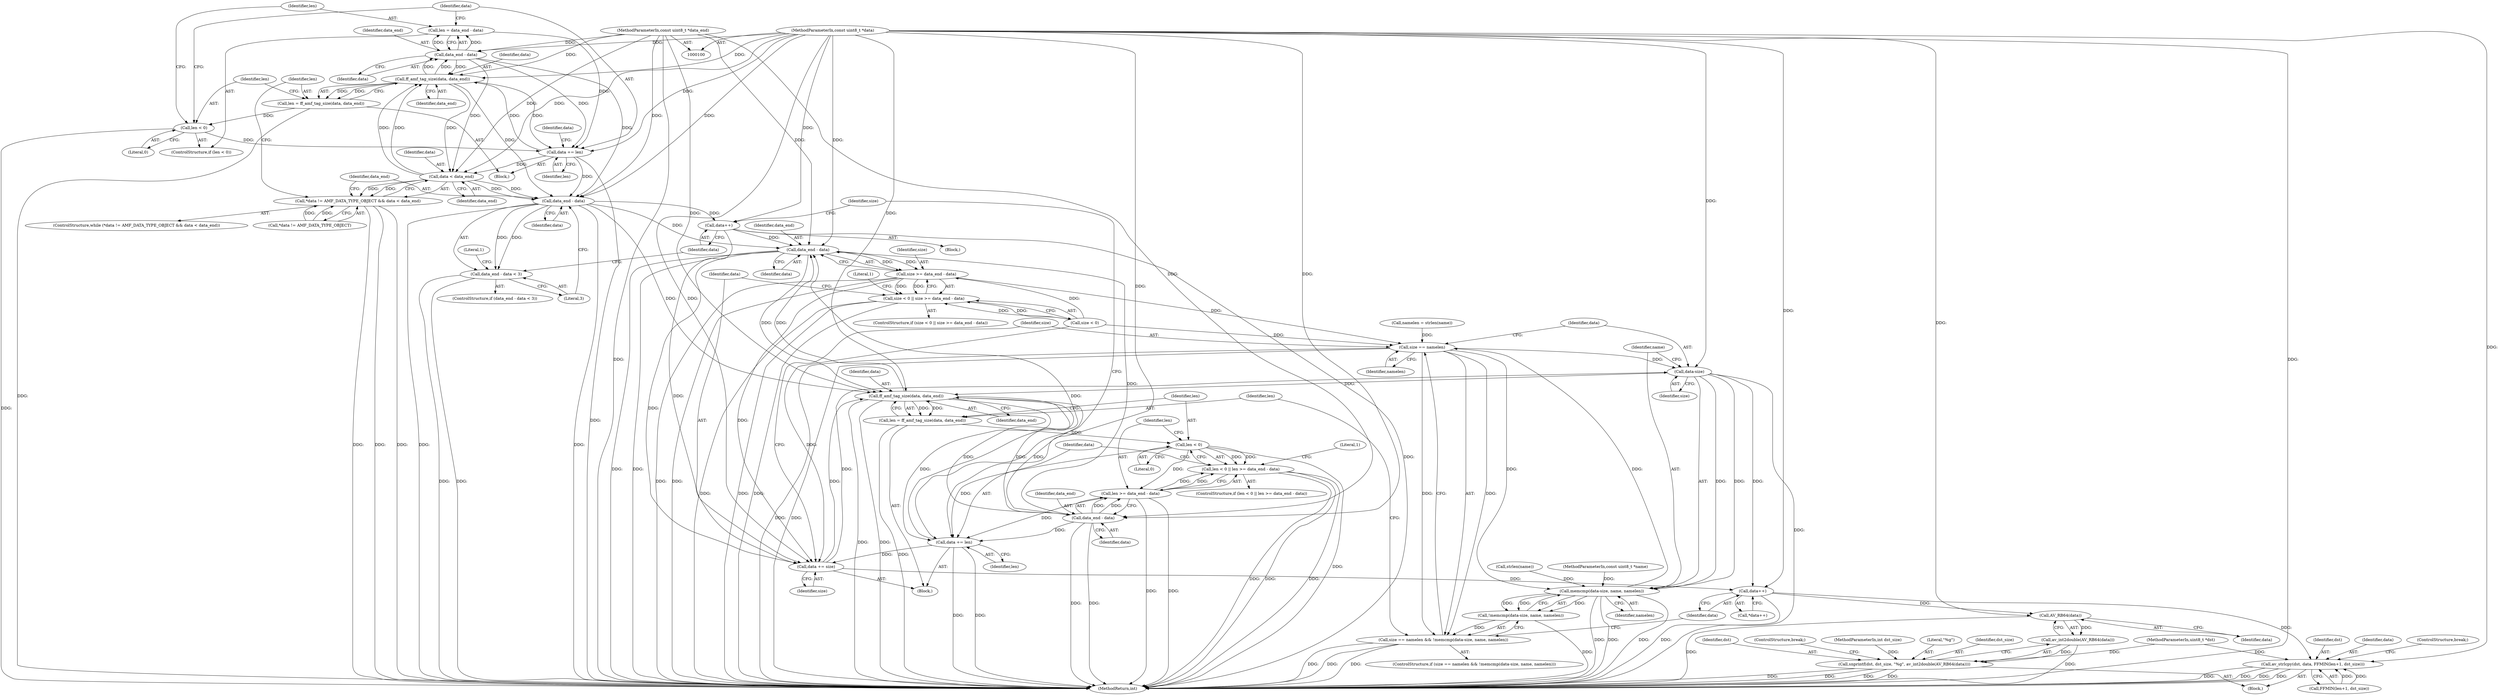 digraph "1_FFmpeg_ffcc82219cef0928bed2d558b19ef6ea35634130@integer" {
"1000132" [label="(Call,len = data_end - data)"];
"1000134" [label="(Call,data_end - data)"];
"1000125" [label="(Call,ff_amf_tag_size(data, data_end))"];
"1000137" [label="(Call,data += len)"];
"1000129" [label="(Call,len < 0)"];
"1000123" [label="(Call,len = ff_amf_tag_size(data, data_end))"];
"1000132" [label="(Call,len = data_end - data)"];
"1000101" [label="(MethodParameterIn,const uint8_t *data)"];
"1000119" [label="(Call,data < data_end)"];
"1000102" [label="(MethodParameterIn,const uint8_t *data_end)"];
"1000114" [label="(Call,*data != AMF_DATA_TYPE_OBJECT && data < data_end)"];
"1000142" [label="(Call,data_end - data)"];
"1000141" [label="(Call,data_end - data < 3)"];
"1000149" [label="(Call,data++)"];
"1000170" [label="(Call,data_end - data)"];
"1000168" [label="(Call,size >= data_end - data)"];
"1000164" [label="(Call,size < 0 || size >= data_end - data)"];
"1000176" [label="(Call,data += size)"];
"1000186" [label="(Call,data-size)"];
"1000185" [label="(Call,memcmp(data-size, name, namelen))"];
"1000181" [label="(Call,size == namelen)"];
"1000180" [label="(Call,size == namelen && !memcmp(data-size, name, namelen))"];
"1000184" [label="(Call,!memcmp(data-size, name, namelen))"];
"1000194" [label="(Call,data++)"];
"1000203" [label="(Call,AV_RB64(data))"];
"1000202" [label="(Call,av_int2double(AV_RB64(data)))"];
"1000198" [label="(Call,snprintf(dst, dst_size, \"%g\", av_int2double(AV_RB64(data))))"];
"1000223" [label="(Call,av_strlcpy(dst, data, FFMIN(len+1, dst_size)))"];
"1000240" [label="(Call,ff_amf_tag_size(data, data_end))"];
"1000238" [label="(Call,len = ff_amf_tag_size(data, data_end))"];
"1000245" [label="(Call,len < 0)"];
"1000244" [label="(Call,len < 0 || len >= data_end - data)"];
"1000248" [label="(Call,len >= data_end - data)"];
"1000256" [label="(Call,data += len)"];
"1000250" [label="(Call,data_end - data)"];
"1000204" [label="(Identifier,data)"];
"1000170" [label="(Call,data_end - data)"];
"1000257" [label="(Identifier,data)"];
"1000149" [label="(Call,data++)"];
"1000180" [label="(Call,size == namelen && !memcmp(data-size, name, namelen))"];
"1000194" [label="(Call,data++)"];
"1000255" [label="(Literal,1)"];
"1000198" [label="(Call,snprintf(dst, dst_size, \"%g\", av_int2double(AV_RB64(data))))"];
"1000176" [label="(Call,data += size)"];
"1000144" [label="(Identifier,data)"];
"1000150" [label="(Identifier,data)"];
"1000145" [label="(Literal,3)"];
"1000248" [label="(Call,len >= data_end - data)"];
"1000181" [label="(Call,size == namelen)"];
"1000190" [label="(Identifier,namelen)"];
"1000126" [label="(Identifier,data)"];
"1000119" [label="(Call,data < data_end)"];
"1000256" [label="(Call,data += len)"];
"1000121" [label="(Identifier,data_end)"];
"1000132" [label="(Call,len = data_end - data)"];
"1000133" [label="(Identifier,len)"];
"1000102" [label="(MethodParameterIn,const uint8_t *data_end)"];
"1000139" [label="(Identifier,len)"];
"1000137" [label="(Call,data += len)"];
"1000238" [label="(Call,len = ff_amf_tag_size(data, data_end))"];
"1000165" [label="(Call,size < 0)"];
"1000239" [label="(Identifier,len)"];
"1000183" [label="(Identifier,namelen)"];
"1000141" [label="(Call,data_end - data < 3)"];
"1000244" [label="(Call,len < 0 || len >= data_end - data)"];
"1000258" [label="(Identifier,len)"];
"1000202" [label="(Call,av_int2double(AV_RB64(data)))"];
"1000251" [label="(Identifier,data_end)"];
"1000193" [label="(Call,*data++)"];
"1000177" [label="(Identifier,data)"];
"1000127" [label="(Identifier,data_end)"];
"1000224" [label="(Identifier,dst)"];
"1000188" [label="(Identifier,size)"];
"1000124" [label="(Identifier,len)"];
"1000199" [label="(Identifier,dst)"];
"1000226" [label="(Call,FFMIN(len+1, dst_size))"];
"1000185" [label="(Call,memcmp(data-size, name, namelen))"];
"1000120" [label="(Identifier,data)"];
"1000242" [label="(Identifier,data_end)"];
"1000171" [label="(Identifier,data_end)"];
"1000243" [label="(ControlStructure,if (len < 0 || len >= data_end - data))"];
"1000101" [label="(MethodParameterIn,const uint8_t *data)"];
"1000175" [label="(Literal,1)"];
"1000247" [label="(Literal,0)"];
"1000249" [label="(Identifier,len)"];
"1000246" [label="(Identifier,len)"];
"1000196" [label="(Block,)"];
"1000225" [label="(Identifier,data)"];
"1000125" [label="(Call,ff_amf_tag_size(data, data_end))"];
"1000195" [label="(Identifier,data)"];
"1000182" [label="(Identifier,size)"];
"1000223" [label="(Call,av_strlcpy(dst, data, FFMIN(len+1, dst_size)))"];
"1000122" [label="(Block,)"];
"1000179" [label="(ControlStructure,if (size == namelen && !memcmp(data-size, name, namelen)))"];
"1000250" [label="(Call,data_end - data)"];
"1000189" [label="(Identifier,name)"];
"1000241" [label="(Identifier,data)"];
"1000205" [label="(ControlStructure,break;)"];
"1000240" [label="(Call,ff_amf_tag_size(data, data_end))"];
"1000129" [label="(Call,len < 0)"];
"1000110" [label="(Call,strlen(name))"];
"1000187" [label="(Identifier,data)"];
"1000148" [label="(Literal,1)"];
"1000184" [label="(Call,!memcmp(data-size, name, namelen))"];
"1000113" [label="(ControlStructure,while (*data != AMF_DATA_TYPE_OBJECT && data < data_end))"];
"1000231" [label="(ControlStructure,break;)"];
"1000117" [label="(Identifier,data)"];
"1000142" [label="(Call,data_end - data)"];
"1000169" [label="(Identifier,size)"];
"1000115" [label="(Call,*data != AMF_DATA_TYPE_OBJECT)"];
"1000143" [label="(Identifier,data_end)"];
"1000128" [label="(ControlStructure,if (len < 0))"];
"1000186" [label="(Call,data-size)"];
"1000105" [label="(MethodParameterIn,int dst_size)"];
"1000135" [label="(Identifier,data_end)"];
"1000164" [label="(Call,size < 0 || size >= data_end - data)"];
"1000138" [label="(Identifier,data)"];
"1000104" [label="(MethodParameterIn,uint8_t *dst)"];
"1000155" [label="(Identifier,size)"];
"1000203" [label="(Call,AV_RB64(data))"];
"1000262" [label="(MethodReturn,int)"];
"1000163" [label="(ControlStructure,if (size < 0 || size >= data_end - data))"];
"1000201" [label="(Literal,\"%g\")"];
"1000245" [label="(Call,len < 0)"];
"1000123" [label="(Call,len = ff_amf_tag_size(data, data_end))"];
"1000136" [label="(Identifier,data)"];
"1000114" [label="(Call,*data != AMF_DATA_TYPE_OBJECT && data < data_end)"];
"1000200" [label="(Identifier,dst_size)"];
"1000152" [label="(Block,)"];
"1000106" [label="(Block,)"];
"1000103" [label="(MethodParameterIn,const uint8_t *name)"];
"1000178" [label="(Identifier,size)"];
"1000252" [label="(Identifier,data)"];
"1000130" [label="(Identifier,len)"];
"1000108" [label="(Call,namelen = strlen(name))"];
"1000140" [label="(ControlStructure,if (data_end - data < 3))"];
"1000134" [label="(Call,data_end - data)"];
"1000168" [label="(Call,size >= data_end - data)"];
"1000172" [label="(Identifier,data)"];
"1000131" [label="(Literal,0)"];
"1000132" -> "1000128"  [label="AST: "];
"1000132" -> "1000134"  [label="CFG: "];
"1000133" -> "1000132"  [label="AST: "];
"1000134" -> "1000132"  [label="AST: "];
"1000138" -> "1000132"  [label="CFG: "];
"1000134" -> "1000132"  [label="DDG: "];
"1000134" -> "1000132"  [label="DDG: "];
"1000132" -> "1000137"  [label="DDG: "];
"1000134" -> "1000136"  [label="CFG: "];
"1000135" -> "1000134"  [label="AST: "];
"1000136" -> "1000134"  [label="AST: "];
"1000134" -> "1000119"  [label="DDG: "];
"1000134" -> "1000125"  [label="DDG: "];
"1000125" -> "1000134"  [label="DDG: "];
"1000125" -> "1000134"  [label="DDG: "];
"1000102" -> "1000134"  [label="DDG: "];
"1000101" -> "1000134"  [label="DDG: "];
"1000134" -> "1000137"  [label="DDG: "];
"1000134" -> "1000142"  [label="DDG: "];
"1000125" -> "1000123"  [label="AST: "];
"1000125" -> "1000127"  [label="CFG: "];
"1000126" -> "1000125"  [label="AST: "];
"1000127" -> "1000125"  [label="AST: "];
"1000123" -> "1000125"  [label="CFG: "];
"1000125" -> "1000119"  [label="DDG: "];
"1000125" -> "1000123"  [label="DDG: "];
"1000125" -> "1000123"  [label="DDG: "];
"1000137" -> "1000125"  [label="DDG: "];
"1000119" -> "1000125"  [label="DDG: "];
"1000119" -> "1000125"  [label="DDG: "];
"1000101" -> "1000125"  [label="DDG: "];
"1000102" -> "1000125"  [label="DDG: "];
"1000125" -> "1000137"  [label="DDG: "];
"1000125" -> "1000142"  [label="DDG: "];
"1000137" -> "1000122"  [label="AST: "];
"1000137" -> "1000139"  [label="CFG: "];
"1000138" -> "1000137"  [label="AST: "];
"1000139" -> "1000137"  [label="AST: "];
"1000117" -> "1000137"  [label="CFG: "];
"1000137" -> "1000262"  [label="DDG: "];
"1000137" -> "1000119"  [label="DDG: "];
"1000129" -> "1000137"  [label="DDG: "];
"1000101" -> "1000137"  [label="DDG: "];
"1000137" -> "1000142"  [label="DDG: "];
"1000129" -> "1000128"  [label="AST: "];
"1000129" -> "1000131"  [label="CFG: "];
"1000130" -> "1000129"  [label="AST: "];
"1000131" -> "1000129"  [label="AST: "];
"1000133" -> "1000129"  [label="CFG: "];
"1000138" -> "1000129"  [label="CFG: "];
"1000129" -> "1000262"  [label="DDG: "];
"1000123" -> "1000129"  [label="DDG: "];
"1000123" -> "1000122"  [label="AST: "];
"1000124" -> "1000123"  [label="AST: "];
"1000130" -> "1000123"  [label="CFG: "];
"1000123" -> "1000262"  [label="DDG: "];
"1000101" -> "1000100"  [label="AST: "];
"1000101" -> "1000262"  [label="DDG: "];
"1000101" -> "1000119"  [label="DDG: "];
"1000101" -> "1000142"  [label="DDG: "];
"1000101" -> "1000149"  [label="DDG: "];
"1000101" -> "1000170"  [label="DDG: "];
"1000101" -> "1000176"  [label="DDG: "];
"1000101" -> "1000186"  [label="DDG: "];
"1000101" -> "1000194"  [label="DDG: "];
"1000101" -> "1000203"  [label="DDG: "];
"1000101" -> "1000223"  [label="DDG: "];
"1000101" -> "1000240"  [label="DDG: "];
"1000101" -> "1000250"  [label="DDG: "];
"1000101" -> "1000256"  [label="DDG: "];
"1000119" -> "1000114"  [label="AST: "];
"1000119" -> "1000121"  [label="CFG: "];
"1000120" -> "1000119"  [label="AST: "];
"1000121" -> "1000119"  [label="AST: "];
"1000114" -> "1000119"  [label="CFG: "];
"1000119" -> "1000114"  [label="DDG: "];
"1000119" -> "1000114"  [label="DDG: "];
"1000102" -> "1000119"  [label="DDG: "];
"1000119" -> "1000142"  [label="DDG: "];
"1000119" -> "1000142"  [label="DDG: "];
"1000102" -> "1000100"  [label="AST: "];
"1000102" -> "1000262"  [label="DDG: "];
"1000102" -> "1000142"  [label="DDG: "];
"1000102" -> "1000170"  [label="DDG: "];
"1000102" -> "1000240"  [label="DDG: "];
"1000102" -> "1000250"  [label="DDG: "];
"1000114" -> "1000113"  [label="AST: "];
"1000114" -> "1000115"  [label="CFG: "];
"1000115" -> "1000114"  [label="AST: "];
"1000124" -> "1000114"  [label="CFG: "];
"1000143" -> "1000114"  [label="CFG: "];
"1000114" -> "1000262"  [label="DDG: "];
"1000114" -> "1000262"  [label="DDG: "];
"1000114" -> "1000262"  [label="DDG: "];
"1000115" -> "1000114"  [label="DDG: "];
"1000115" -> "1000114"  [label="DDG: "];
"1000142" -> "1000141"  [label="AST: "];
"1000142" -> "1000144"  [label="CFG: "];
"1000143" -> "1000142"  [label="AST: "];
"1000144" -> "1000142"  [label="AST: "];
"1000145" -> "1000142"  [label="CFG: "];
"1000142" -> "1000262"  [label="DDG: "];
"1000142" -> "1000262"  [label="DDG: "];
"1000142" -> "1000141"  [label="DDG: "];
"1000142" -> "1000141"  [label="DDG: "];
"1000142" -> "1000149"  [label="DDG: "];
"1000142" -> "1000170"  [label="DDG: "];
"1000142" -> "1000240"  [label="DDG: "];
"1000141" -> "1000140"  [label="AST: "];
"1000141" -> "1000145"  [label="CFG: "];
"1000145" -> "1000141"  [label="AST: "];
"1000148" -> "1000141"  [label="CFG: "];
"1000150" -> "1000141"  [label="CFG: "];
"1000141" -> "1000262"  [label="DDG: "];
"1000141" -> "1000262"  [label="DDG: "];
"1000149" -> "1000106"  [label="AST: "];
"1000149" -> "1000150"  [label="CFG: "];
"1000150" -> "1000149"  [label="AST: "];
"1000155" -> "1000149"  [label="CFG: "];
"1000149" -> "1000262"  [label="DDG: "];
"1000149" -> "1000170"  [label="DDG: "];
"1000149" -> "1000176"  [label="DDG: "];
"1000170" -> "1000168"  [label="AST: "];
"1000170" -> "1000172"  [label="CFG: "];
"1000171" -> "1000170"  [label="AST: "];
"1000172" -> "1000170"  [label="AST: "];
"1000168" -> "1000170"  [label="CFG: "];
"1000170" -> "1000262"  [label="DDG: "];
"1000170" -> "1000262"  [label="DDG: "];
"1000170" -> "1000168"  [label="DDG: "];
"1000170" -> "1000168"  [label="DDG: "];
"1000250" -> "1000170"  [label="DDG: "];
"1000240" -> "1000170"  [label="DDG: "];
"1000256" -> "1000170"  [label="DDG: "];
"1000170" -> "1000176"  [label="DDG: "];
"1000170" -> "1000240"  [label="DDG: "];
"1000168" -> "1000164"  [label="AST: "];
"1000169" -> "1000168"  [label="AST: "];
"1000164" -> "1000168"  [label="CFG: "];
"1000168" -> "1000262"  [label="DDG: "];
"1000168" -> "1000262"  [label="DDG: "];
"1000168" -> "1000164"  [label="DDG: "];
"1000168" -> "1000164"  [label="DDG: "];
"1000165" -> "1000168"  [label="DDG: "];
"1000168" -> "1000176"  [label="DDG: "];
"1000168" -> "1000181"  [label="DDG: "];
"1000164" -> "1000163"  [label="AST: "];
"1000164" -> "1000165"  [label="CFG: "];
"1000165" -> "1000164"  [label="AST: "];
"1000175" -> "1000164"  [label="CFG: "];
"1000177" -> "1000164"  [label="CFG: "];
"1000164" -> "1000262"  [label="DDG: "];
"1000164" -> "1000262"  [label="DDG: "];
"1000164" -> "1000262"  [label="DDG: "];
"1000165" -> "1000164"  [label="DDG: "];
"1000165" -> "1000164"  [label="DDG: "];
"1000176" -> "1000152"  [label="AST: "];
"1000176" -> "1000178"  [label="CFG: "];
"1000177" -> "1000176"  [label="AST: "];
"1000178" -> "1000176"  [label="AST: "];
"1000182" -> "1000176"  [label="CFG: "];
"1000165" -> "1000176"  [label="DDG: "];
"1000256" -> "1000176"  [label="DDG: "];
"1000176" -> "1000186"  [label="DDG: "];
"1000176" -> "1000194"  [label="DDG: "];
"1000176" -> "1000240"  [label="DDG: "];
"1000186" -> "1000185"  [label="AST: "];
"1000186" -> "1000188"  [label="CFG: "];
"1000187" -> "1000186"  [label="AST: "];
"1000188" -> "1000186"  [label="AST: "];
"1000189" -> "1000186"  [label="CFG: "];
"1000186" -> "1000262"  [label="DDG: "];
"1000186" -> "1000185"  [label="DDG: "];
"1000186" -> "1000185"  [label="DDG: "];
"1000181" -> "1000186"  [label="DDG: "];
"1000186" -> "1000194"  [label="DDG: "];
"1000186" -> "1000240"  [label="DDG: "];
"1000185" -> "1000184"  [label="AST: "];
"1000185" -> "1000190"  [label="CFG: "];
"1000189" -> "1000185"  [label="AST: "];
"1000190" -> "1000185"  [label="AST: "];
"1000184" -> "1000185"  [label="CFG: "];
"1000185" -> "1000262"  [label="DDG: "];
"1000185" -> "1000262"  [label="DDG: "];
"1000185" -> "1000262"  [label="DDG: "];
"1000185" -> "1000181"  [label="DDG: "];
"1000185" -> "1000184"  [label="DDG: "];
"1000185" -> "1000184"  [label="DDG: "];
"1000185" -> "1000184"  [label="DDG: "];
"1000110" -> "1000185"  [label="DDG: "];
"1000103" -> "1000185"  [label="DDG: "];
"1000181" -> "1000185"  [label="DDG: "];
"1000181" -> "1000180"  [label="AST: "];
"1000181" -> "1000183"  [label="CFG: "];
"1000182" -> "1000181"  [label="AST: "];
"1000183" -> "1000181"  [label="AST: "];
"1000187" -> "1000181"  [label="CFG: "];
"1000180" -> "1000181"  [label="CFG: "];
"1000181" -> "1000262"  [label="DDG: "];
"1000181" -> "1000262"  [label="DDG: "];
"1000181" -> "1000180"  [label="DDG: "];
"1000181" -> "1000180"  [label="DDG: "];
"1000165" -> "1000181"  [label="DDG: "];
"1000108" -> "1000181"  [label="DDG: "];
"1000180" -> "1000179"  [label="AST: "];
"1000180" -> "1000184"  [label="CFG: "];
"1000184" -> "1000180"  [label="AST: "];
"1000195" -> "1000180"  [label="CFG: "];
"1000239" -> "1000180"  [label="CFG: "];
"1000180" -> "1000262"  [label="DDG: "];
"1000180" -> "1000262"  [label="DDG: "];
"1000180" -> "1000262"  [label="DDG: "];
"1000184" -> "1000180"  [label="DDG: "];
"1000184" -> "1000262"  [label="DDG: "];
"1000194" -> "1000193"  [label="AST: "];
"1000194" -> "1000195"  [label="CFG: "];
"1000195" -> "1000194"  [label="AST: "];
"1000193" -> "1000194"  [label="CFG: "];
"1000194" -> "1000262"  [label="DDG: "];
"1000194" -> "1000203"  [label="DDG: "];
"1000194" -> "1000223"  [label="DDG: "];
"1000203" -> "1000202"  [label="AST: "];
"1000203" -> "1000204"  [label="CFG: "];
"1000204" -> "1000203"  [label="AST: "];
"1000202" -> "1000203"  [label="CFG: "];
"1000203" -> "1000262"  [label="DDG: "];
"1000203" -> "1000202"  [label="DDG: "];
"1000202" -> "1000198"  [label="AST: "];
"1000198" -> "1000202"  [label="CFG: "];
"1000202" -> "1000262"  [label="DDG: "];
"1000202" -> "1000198"  [label="DDG: "];
"1000198" -> "1000196"  [label="AST: "];
"1000199" -> "1000198"  [label="AST: "];
"1000200" -> "1000198"  [label="AST: "];
"1000201" -> "1000198"  [label="AST: "];
"1000205" -> "1000198"  [label="CFG: "];
"1000198" -> "1000262"  [label="DDG: "];
"1000198" -> "1000262"  [label="DDG: "];
"1000198" -> "1000262"  [label="DDG: "];
"1000198" -> "1000262"  [label="DDG: "];
"1000104" -> "1000198"  [label="DDG: "];
"1000105" -> "1000198"  [label="DDG: "];
"1000223" -> "1000196"  [label="AST: "];
"1000223" -> "1000226"  [label="CFG: "];
"1000224" -> "1000223"  [label="AST: "];
"1000225" -> "1000223"  [label="AST: "];
"1000226" -> "1000223"  [label="AST: "];
"1000231" -> "1000223"  [label="CFG: "];
"1000223" -> "1000262"  [label="DDG: "];
"1000223" -> "1000262"  [label="DDG: "];
"1000223" -> "1000262"  [label="DDG: "];
"1000223" -> "1000262"  [label="DDG: "];
"1000104" -> "1000223"  [label="DDG: "];
"1000226" -> "1000223"  [label="DDG: "];
"1000226" -> "1000223"  [label="DDG: "];
"1000240" -> "1000238"  [label="AST: "];
"1000240" -> "1000242"  [label="CFG: "];
"1000241" -> "1000240"  [label="AST: "];
"1000242" -> "1000240"  [label="AST: "];
"1000238" -> "1000240"  [label="CFG: "];
"1000240" -> "1000262"  [label="DDG: "];
"1000240" -> "1000262"  [label="DDG: "];
"1000240" -> "1000238"  [label="DDG: "];
"1000240" -> "1000238"  [label="DDG: "];
"1000250" -> "1000240"  [label="DDG: "];
"1000240" -> "1000250"  [label="DDG: "];
"1000240" -> "1000250"  [label="DDG: "];
"1000240" -> "1000256"  [label="DDG: "];
"1000238" -> "1000152"  [label="AST: "];
"1000239" -> "1000238"  [label="AST: "];
"1000246" -> "1000238"  [label="CFG: "];
"1000238" -> "1000262"  [label="DDG: "];
"1000238" -> "1000245"  [label="DDG: "];
"1000245" -> "1000244"  [label="AST: "];
"1000245" -> "1000247"  [label="CFG: "];
"1000246" -> "1000245"  [label="AST: "];
"1000247" -> "1000245"  [label="AST: "];
"1000249" -> "1000245"  [label="CFG: "];
"1000244" -> "1000245"  [label="CFG: "];
"1000245" -> "1000262"  [label="DDG: "];
"1000245" -> "1000244"  [label="DDG: "];
"1000245" -> "1000244"  [label="DDG: "];
"1000245" -> "1000248"  [label="DDG: "];
"1000245" -> "1000256"  [label="DDG: "];
"1000244" -> "1000243"  [label="AST: "];
"1000244" -> "1000248"  [label="CFG: "];
"1000248" -> "1000244"  [label="AST: "];
"1000255" -> "1000244"  [label="CFG: "];
"1000257" -> "1000244"  [label="CFG: "];
"1000244" -> "1000262"  [label="DDG: "];
"1000244" -> "1000262"  [label="DDG: "];
"1000244" -> "1000262"  [label="DDG: "];
"1000248" -> "1000244"  [label="DDG: "];
"1000248" -> "1000244"  [label="DDG: "];
"1000248" -> "1000250"  [label="CFG: "];
"1000249" -> "1000248"  [label="AST: "];
"1000250" -> "1000248"  [label="AST: "];
"1000248" -> "1000262"  [label="DDG: "];
"1000248" -> "1000262"  [label="DDG: "];
"1000250" -> "1000248"  [label="DDG: "];
"1000250" -> "1000248"  [label="DDG: "];
"1000248" -> "1000256"  [label="DDG: "];
"1000256" -> "1000152"  [label="AST: "];
"1000256" -> "1000258"  [label="CFG: "];
"1000257" -> "1000256"  [label="AST: "];
"1000258" -> "1000256"  [label="AST: "];
"1000155" -> "1000256"  [label="CFG: "];
"1000256" -> "1000262"  [label="DDG: "];
"1000256" -> "1000262"  [label="DDG: "];
"1000250" -> "1000256"  [label="DDG: "];
"1000250" -> "1000252"  [label="CFG: "];
"1000251" -> "1000250"  [label="AST: "];
"1000252" -> "1000250"  [label="AST: "];
"1000250" -> "1000262"  [label="DDG: "];
"1000250" -> "1000262"  [label="DDG: "];
}
